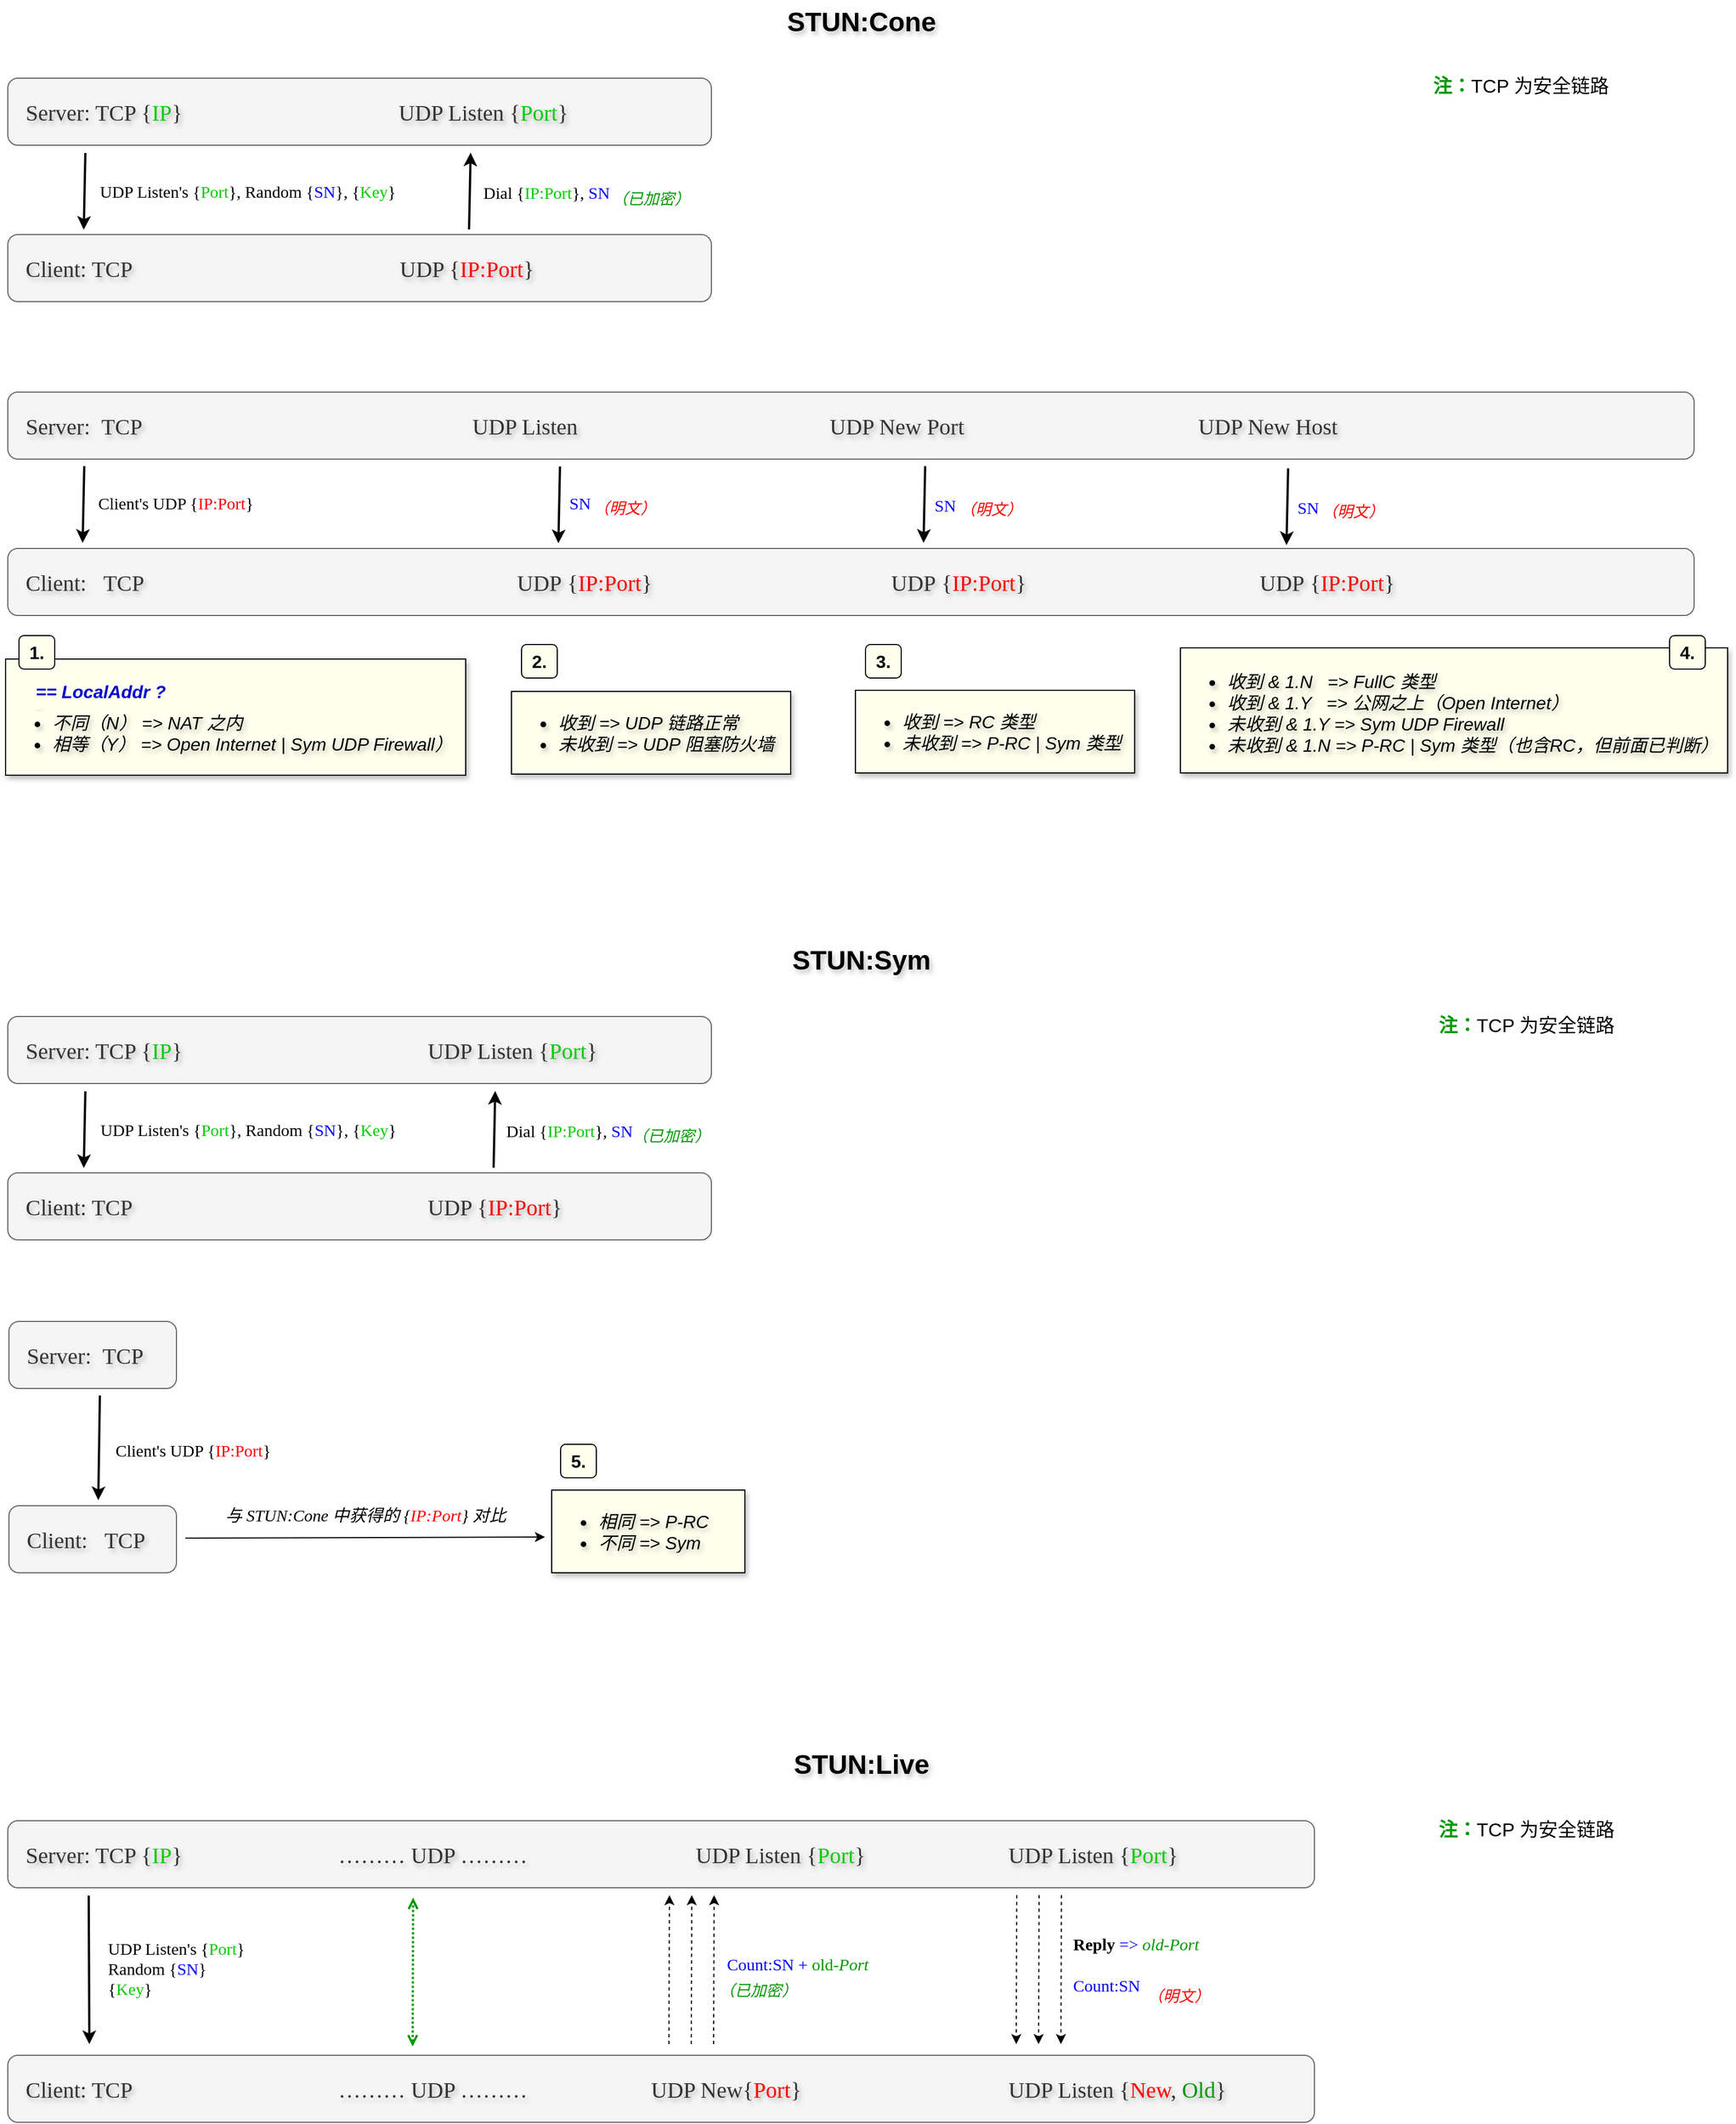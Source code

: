 <mxfile version="24.8.1">
  <diagram name="第 1 页" id="iiv3ZtqF_j4tjwjfygAj">
    <mxGraphModel dx="2102" dy="1099" grid="1" gridSize="10" guides="1" tooltips="1" connect="1" arrows="1" fold="1" page="1" pageScale="1" pageWidth="827" pageHeight="1169" math="0" shadow="0">
      <root>
        <mxCell id="0" />
        <mxCell id="1" parent="0" />
        <mxCell id="p-p-h4AZu70DpV3AuvvQ-1" value="STUN:Cone" style="text;strokeColor=none;fillColor=none;html=1;fontSize=24;fontStyle=1;verticalAlign=middle;align=center;textShadow=1;" parent="1" vertex="1">
          <mxGeometry x="614" width="180" height="40" as="geometry" />
        </mxCell>
        <mxCell id="p-p-h4AZu70DpV3AuvvQ-7" value="" style="endArrow=classic;html=1;rounded=0;entryX=0.138;entryY=-0.008;entryDx=0;entryDy=0;entryPerimeter=0;exitX=0.142;exitY=1.025;exitDx=0;exitDy=0;exitPerimeter=0;strokeWidth=2;labelBorderColor=none;textShadow=1;" parent="1" edge="1">
          <mxGeometry width="50" height="50" relative="1" as="geometry">
            <mxPoint x="9.44" y="137" as="sourcePoint" />
            <mxPoint x="8.0" y="205.68" as="targetPoint" />
          </mxGeometry>
        </mxCell>
        <mxCell id="p-p-h4AZu70DpV3AuvvQ-8" value="UDP Listen&#39;s {&lt;font color=&quot;#00cc00&quot; style=&quot;font-size: 15px;&quot;&gt;Port&lt;/font&gt;}, Random {&lt;font color=&quot;#0000ff&quot; style=&quot;font-size: 15px;&quot;&gt;SN&lt;/font&gt;},&amp;nbsp;&lt;span style=&quot;background-color: initial;&quot;&gt;{&lt;font color=&quot;#00cc00&quot;&gt;Key&lt;/font&gt;}&lt;/span&gt;" style="text;html=1;fontSize=15;fontStyle=0;verticalAlign=middle;align=center;fontColor=#000000;textShadow=0;labelBorderColor=none;whiteSpace=wrap;fontFamily=Comic Sans MS;" parent="1" vertex="1">
          <mxGeometry x="9" y="156" width="292" height="30" as="geometry" />
        </mxCell>
        <mxCell id="p-p-h4AZu70DpV3AuvvQ-9" value="" style="endArrow=classic;html=1;rounded=0;entryX=0.138;entryY=-0.008;entryDx=0;entryDy=0;entryPerimeter=0;exitX=0.142;exitY=1.025;exitDx=0;exitDy=0;exitPerimeter=0;strokeWidth=2;textShadow=1;" parent="1" edge="1">
          <mxGeometry width="50" height="50" relative="1" as="geometry">
            <mxPoint x="353.0" y="205.34" as="sourcePoint" />
            <mxPoint x="354.44" y="136.66" as="targetPoint" />
          </mxGeometry>
        </mxCell>
        <mxCell id="p-p-h4AZu70DpV3AuvvQ-11" value="&lt;span style=&quot;color: rgb(0, 0, 0); font-size: 15px; font-variant-ligatures: normal; font-variant-caps: normal; font-weight: 400; letter-spacing: normal; orphans: 2; text-indent: 0px; text-transform: none; widows: 2; word-spacing: 0px; -webkit-text-stroke-width: 0px; white-space: nowrap; text-decoration-thickness: initial; text-decoration-style: initial; text-decoration-color: initial; float: none; display: inline !important;&quot;&gt;Dial {&lt;/span&gt;&lt;span style=&quot;font-size: 15px; font-variant-ligatures: normal; font-variant-caps: normal; font-weight: 400; letter-spacing: normal; orphans: 2; text-indent: 0px; text-transform: none; widows: 2; word-spacing: 0px; -webkit-text-stroke-width: 0px; white-space: nowrap; text-decoration-thickness: initial; text-decoration-style: initial; text-decoration-color: initial; float: none; display: inline !important;&quot;&gt;&lt;font color=&quot;#00cc00&quot; style=&quot;font-size: 15px;&quot;&gt;IP:Port&lt;/font&gt;&lt;/span&gt;&lt;span style=&quot;color: rgb(0, 0, 0); font-size: 15px; font-variant-ligatures: normal; font-variant-caps: normal; font-weight: 400; letter-spacing: normal; orphans: 2; text-indent: 0px; text-transform: none; widows: 2; word-spacing: 0px; -webkit-text-stroke-width: 0px; white-space: nowrap; text-decoration-thickness: initial; text-decoration-style: initial; text-decoration-color: initial; float: none; display: inline !important;&quot;&gt;}, &lt;/span&gt;&lt;span style=&quot;font-size: 15px; font-variant-ligatures: normal; font-variant-caps: normal; font-weight: 400; letter-spacing: normal; orphans: 2; text-indent: 0px; text-transform: none; widows: 2; word-spacing: 0px; -webkit-text-stroke-width: 0px; white-space: nowrap; text-decoration-thickness: initial; text-decoration-style: initial; text-decoration-color: initial; float: none; display: inline !important;&quot;&gt;&lt;font color=&quot;#0000ff&quot; style=&quot;&quot;&gt;&lt;span&gt;SN&lt;/span&gt;&lt;/font&gt;&lt;/span&gt;" style="text;whiteSpace=wrap;html=1;fontSize=15;align=center;labelBorderColor=none;textShadow=0;labelBackgroundColor=none;fontStyle=0;fontFamily=Comic Sans MS;" parent="1" vertex="1">
          <mxGeometry x="355" y="157" width="135" height="30" as="geometry" />
        </mxCell>
        <mxCell id="p-p-h4AZu70DpV3AuvvQ-15" value="" style="endArrow=classic;html=1;rounded=0;entryX=0.138;entryY=-0.008;entryDx=0;entryDy=0;entryPerimeter=0;exitX=0.142;exitY=1.025;exitDx=0;exitDy=0;exitPerimeter=0;strokeWidth=2;textShadow=0;" parent="1" edge="1">
          <mxGeometry width="50" height="50" relative="1" as="geometry">
            <mxPoint x="8.44" y="417.32" as="sourcePoint" />
            <mxPoint x="7.0" y="486.0" as="targetPoint" />
          </mxGeometry>
        </mxCell>
        <mxCell id="p-p-h4AZu70DpV3AuvvQ-16" value="&lt;span style=&quot;color: rgb(0, 0, 0); font-size: 15px; font-style: normal; font-variant-ligatures: normal; font-variant-caps: normal; font-weight: 400; letter-spacing: normal; orphans: 2; text-indent: 0px; text-transform: none; widows: 2; word-spacing: 0px; -webkit-text-stroke-width: 0px; white-space: nowrap; text-decoration-thickness: initial; text-decoration-style: initial; text-decoration-color: initial; float: none; display: inline !important;&quot;&gt;Client&#39;s UDP {&lt;/span&gt;&lt;span style=&quot;font-size: 15px; font-style: normal; font-variant-ligatures: normal; font-variant-caps: normal; font-weight: 400; letter-spacing: normal; orphans: 2; text-indent: 0px; text-transform: none; widows: 2; word-spacing: 0px; -webkit-text-stroke-width: 0px; white-space: nowrap; text-decoration-thickness: initial; text-decoration-style: initial; text-decoration-color: initial; float: none; display: inline !important;&quot;&gt;&lt;font color=&quot;#ff0000&quot; style=&quot;font-size: 15px;&quot;&gt;IP:Port&lt;/font&gt;&lt;/span&gt;&lt;span style=&quot;color: rgb(0, 0, 0); font-size: 15px; font-style: normal; font-variant-ligatures: normal; font-variant-caps: normal; font-weight: 400; letter-spacing: normal; orphans: 2; text-indent: 0px; text-transform: none; widows: 2; word-spacing: 0px; -webkit-text-stroke-width: 0px; white-space: nowrap; text-decoration-thickness: initial; text-decoration-style: initial; text-decoration-color: initial; float: none; display: inline !important;&quot;&gt;}&lt;/span&gt;" style="text;whiteSpace=wrap;html=1;fontSize=15;align=center;textShadow=0;labelBackgroundColor=none;fontFamily=Comic Sans MS;" parent="1" vertex="1">
          <mxGeometry x="11" y="435" width="159" height="30" as="geometry" />
        </mxCell>
        <mxCell id="p-p-h4AZu70DpV3AuvvQ-17" value="&lt;font style=&quot;font-size: 15px;&quot;&gt;SN&lt;/font&gt;" style="text;html=1;fontSize=15;fontStyle=0;verticalAlign=middle;align=center;fontColor=#0000FF;textShadow=0;fontFamily=Comic Sans MS;" parent="1" vertex="1">
          <mxGeometry x="437" y="435" width="30" height="30" as="geometry" />
        </mxCell>
        <mxCell id="p-p-h4AZu70DpV3AuvvQ-18" value="" style="endArrow=classic;html=1;rounded=0;entryX=0.138;entryY=-0.008;entryDx=0;entryDy=0;entryPerimeter=0;exitX=0.142;exitY=1.025;exitDx=0;exitDy=0;exitPerimeter=0;strokeWidth=2;" parent="1" edge="1">
          <mxGeometry width="50" height="50" relative="1" as="geometry">
            <mxPoint x="434.44" y="417.66" as="sourcePoint" />
            <mxPoint x="433.0" y="486.34" as="targetPoint" />
          </mxGeometry>
        </mxCell>
        <mxCell id="p-p-h4AZu70DpV3AuvvQ-19" value="&lt;span style=&quot;font-size: 20px; text-wrap: nowrap;&quot;&gt;Server: TCP {&lt;font color=&quot;#00cc00&quot;&gt;IP&lt;/font&gt;}&lt;/span&gt;&lt;span style=&quot;font-size: 20px; white-space: pre;&quot;&gt;&#x9;&lt;/span&gt;&lt;span style=&quot;font-size: 20px; white-space: pre;&quot;&gt;&#x9;&lt;span style=&quot;white-space: pre;&quot;&gt;&#x9;&#x9;&#x9;&lt;/span&gt; &lt;/span&gt;&amp;nbsp; &amp;nbsp;&lt;span style=&quot;font-size: 20px; text-wrap: nowrap;&quot;&gt;UDP Listen {&lt;/span&gt;&lt;font style=&quot;font-size: 20px; text-wrap: nowrap;&quot; color=&quot;#00cc00&quot;&gt;Port&lt;/font&gt;&lt;span style=&quot;font-size: 20px; text-wrap: nowrap;&quot;&gt;}&lt;/span&gt;" style="rounded=1;whiteSpace=wrap;html=1;align=left;labelBorderColor=none;textShadow=1;spacingTop=0;spacingLeft=14;labelBackgroundColor=none;fillColor=#f5f5f5;fontColor=#333333;strokeColor=#666666;fontFamily=Georgia;" parent="1" vertex="1">
          <mxGeometry x="-60" y="70" width="630" height="60" as="geometry" />
        </mxCell>
        <mxCell id="p-p-h4AZu70DpV3AuvvQ-20" value="&lt;span style=&quot;font-size: 20px; text-wrap: nowrap;&quot;&gt;Client: TCP&amp;nbsp;&amp;nbsp;&lt;/span&gt;&lt;span style=&quot;font-size: 20px; white-space: pre;&quot;&gt;&#x9;&lt;/span&gt;&lt;span style=&quot;font-size: 20px; white-space: pre;&quot;&gt;&#x9;&lt;span style=&quot;white-space: pre;&quot;&gt;&#x9;&#x9;&#x9;&#x9;&lt;/span&gt; &lt;/span&gt;&lt;span style=&quot;font-size: 20px; text-wrap: nowrap;&quot;&gt;&amp;nbsp; UDP {&lt;/span&gt;&lt;font color=&quot;#ff0000&quot; style=&quot;font-size: 20px; text-wrap: nowrap;&quot;&gt;IP:Port&lt;/font&gt;&lt;span style=&quot;font-size: 20px; text-wrap: nowrap;&quot;&gt;}&lt;/span&gt;" style="rounded=1;whiteSpace=wrap;html=1;align=left;labelBorderColor=none;textShadow=1;spacingTop=0;spacingLeft=14;labelBackgroundColor=none;fillColor=#f5f5f5;fontColor=#333333;strokeColor=#666666;fontFamily=Georgia;" parent="1" vertex="1">
          <mxGeometry x="-60" y="210" width="630" height="60" as="geometry" />
        </mxCell>
        <mxCell id="p-p-h4AZu70DpV3AuvvQ-22" value="&lt;span style=&quot;font-size: 20px; text-wrap: nowrap;&quot;&gt;Server:&amp;nbsp;&amp;nbsp;&lt;/span&gt;&lt;span style=&quot;font-size: 20px; text-wrap: nowrap;&quot;&gt;TCP&amp;nbsp;&lt;span style=&quot;white-space: pre;&quot;&gt;&#x9;&lt;/span&gt;&lt;span style=&quot;white-space: pre;&quot;&gt;&#x9;&lt;/span&gt;&lt;span style=&quot;white-space: pre;&quot;&gt;&#x9;&lt;/span&gt;&lt;span style=&quot;white-space: pre;&quot;&gt;&#x9;&lt;/span&gt;&lt;span style=&quot;white-space: pre;&quot;&gt;&#x9;&lt;/span&gt;&lt;span style=&quot;white-space: pre;&quot;&gt;&#x9;&lt;span style=&quot;white-space: pre;&quot;&gt;&#x9;&lt;span style=&quot;white-space: pre;&quot;&gt;&#x9;&lt;/span&gt;&lt;/span&gt;&lt;/span&gt;&lt;/span&gt;&lt;span style=&quot;font-size: 20px; text-wrap: nowrap;&quot;&gt;UDP Listen&lt;/span&gt;&lt;span style=&quot;font-size: 20px; text-wrap: nowrap;&quot;&gt;&lt;span style=&quot;white-space: pre;&quot;&gt;&#x9;&lt;/span&gt;&lt;span style=&quot;white-space: pre;&quot;&gt;&#x9;&lt;/span&gt;&lt;span style=&quot;white-space: pre;&quot;&gt;&#x9;&lt;/span&gt;&lt;span style=&quot;white-space: pre;&quot;&gt;&#x9;&lt;/span&gt;&lt;span style=&quot;white-space: pre;&quot;&gt;&#x9;&lt;span style=&quot;white-space: pre;&quot;&gt;&#x9;&lt;/span&gt;&lt;/span&gt;UDP New Port&lt;span style=&quot;white-space: pre;&quot;&gt;&#x9;&lt;/span&gt;&lt;span style=&quot;white-space: pre;&quot;&gt;&#x9;&lt;/span&gt;&lt;span style=&quot;white-space: pre;&quot;&gt;&#x9;&lt;/span&gt;&lt;span style=&quot;white-space: pre;&quot;&gt;&#x9;&lt;/span&gt;&lt;span style=&quot;white-space: pre;&quot;&gt;&#x9;&lt;/span&gt;&amp;nbsp; UDP New Host&lt;/span&gt;" style="rounded=1;whiteSpace=wrap;html=1;align=left;labelBorderColor=none;textShadow=1;spacingTop=0;spacingLeft=14;labelBackgroundColor=none;fillColor=#f5f5f5;fontColor=#333333;strokeColor=#666666;fontFamily=Georgia;" parent="1" vertex="1">
          <mxGeometry x="-60" y="351" width="1510" height="60" as="geometry" />
        </mxCell>
        <mxCell id="p-p-h4AZu70DpV3AuvvQ-24" value="&lt;span style=&quot;font-size: 20px; text-wrap: nowrap;&quot;&gt;Client:&amp;nbsp; &amp;nbsp;&lt;/span&gt;&lt;span style=&quot;font-size: 20px; text-wrap: nowrap;&quot;&gt;TCP&lt;/span&gt;&lt;span style=&quot;font-size: 20px; white-space: pre;&quot;&gt;&#x9;&lt;span style=&quot;white-space: pre;&quot;&gt;&#x9;&lt;/span&gt;&lt;span style=&quot;white-space: pre;&quot;&gt;&#x9;&lt;/span&gt;&lt;span style=&quot;white-space: pre;&quot;&gt;&#x9;&lt;/span&gt;&lt;span style=&quot;white-space: pre;&quot;&gt;&#x9;&lt;/span&gt;&lt;span style=&quot;white-space: pre;&quot;&gt;&#x9;&lt;span style=&quot;white-space: pre;&quot;&gt;&#x9;&lt;span style=&quot;white-space: pre;&quot;&gt;&#x9;&lt;/span&gt;&lt;span style=&quot;white-space: pre;&quot;&gt;&#x9;&lt;/span&gt;&lt;/span&gt;&lt;/span&gt;&lt;/span&gt;&lt;span style=&quot;font-size: 20px; text-wrap: nowrap;&quot;&gt;UDP&amp;nbsp;&lt;/span&gt;&lt;span style=&quot;text-wrap: nowrap; font-size: 20px;&quot;&gt;{&lt;/span&gt;&lt;font color=&quot;#ff0000&quot; style=&quot;text-wrap: nowrap; font-size: 20px;&quot;&gt;IP:Port&lt;/font&gt;&lt;span style=&quot;text-wrap: nowrap; font-size: 20px;&quot;&gt;}&lt;/span&gt;&lt;span style=&quot;font-size: 20px; text-wrap: nowrap;&quot;&gt;&lt;span style=&quot;white-space: pre;&quot;&gt;&#x9;&lt;/span&gt;&lt;span style=&quot;white-space: pre;&quot;&gt;&#x9;&lt;/span&gt;&lt;span style=&quot;white-space: pre;&quot;&gt;&#x9;&lt;/span&gt;&lt;span style=&quot;white-space: pre;&quot;&gt;&#x9;&lt;/span&gt;&lt;span style=&quot;white-space: pre;&quot;&gt;&#x9;&lt;/span&gt;&amp;nbsp; &amp;nbsp;UDP&amp;nbsp;&lt;/span&gt;&lt;span style=&quot;text-wrap: nowrap; font-size: 20px;&quot;&gt;{&lt;/span&gt;&lt;font color=&quot;#ff0000&quot; style=&quot;text-wrap: nowrap; font-size: 20px;&quot;&gt;IP:Port&lt;/font&gt;&lt;span style=&quot;text-wrap: nowrap; font-size: 20px;&quot;&gt;}&lt;span style=&quot;white-space: pre;&quot;&gt;&#x9;&lt;/span&gt;&lt;span style=&quot;white-space: pre;&quot;&gt;&#x9;&lt;/span&gt;&lt;span style=&quot;white-space: pre;&quot;&gt;&#x9;&lt;/span&gt;&lt;span style=&quot;white-space: pre;&quot;&gt;&#x9;&lt;/span&gt;&amp;nbsp; &amp;nbsp;&amp;nbsp;&lt;span style=&quot;white-space: pre;&quot;&gt;&#x9;&lt;/span&gt;&amp;nbsp; &amp;nbsp; &amp;nbsp;&lt;/span&gt;&lt;span style=&quot;text-wrap: nowrap; font-size: 20px;&quot;&gt;UDP&amp;nbsp;&lt;/span&gt;&lt;span style=&quot;text-wrap: nowrap; font-size: 20px;&quot;&gt;{&lt;/span&gt;&lt;font color=&quot;#ff0000&quot; style=&quot;text-wrap: nowrap; font-size: 20px;&quot;&gt;IP:Port&lt;/font&gt;&lt;span style=&quot;text-wrap: nowrap; font-size: 20px;&quot;&gt;}&lt;/span&gt;" style="rounded=1;whiteSpace=wrap;html=1;align=left;labelBorderColor=none;textShadow=1;spacingTop=0;spacingLeft=14;labelBackgroundColor=none;fillColor=#f5f5f5;fontColor=#333333;strokeColor=#666666;fontFamily=Georgia;" parent="1" vertex="1">
          <mxGeometry x="-60" y="491" width="1510" height="60" as="geometry" />
        </mxCell>
        <mxCell id="p-p-h4AZu70DpV3AuvvQ-25" value="" style="endArrow=classic;html=1;rounded=0;entryX=0.138;entryY=-0.008;entryDx=0;entryDy=0;entryPerimeter=0;exitX=0.142;exitY=1.025;exitDx=0;exitDy=0;exitPerimeter=0;strokeWidth=2;" parent="1" edge="1">
          <mxGeometry width="50" height="50" relative="1" as="geometry">
            <mxPoint x="761.44" y="417.32" as="sourcePoint" />
            <mxPoint x="760.0" y="486.0" as="targetPoint" />
          </mxGeometry>
        </mxCell>
        <mxCell id="p-p-h4AZu70DpV3AuvvQ-26" value="&lt;font style=&quot;font-size: 15px;&quot;&gt;SN&lt;/font&gt;" style="text;html=1;fontSize=15;fontStyle=0;verticalAlign=middle;align=center;fontColor=#0000FF;textShadow=0;fontFamily=Comic Sans MS;" parent="1" vertex="1">
          <mxGeometry x="764" y="437" width="30" height="30" as="geometry" />
        </mxCell>
        <mxCell id="p-p-h4AZu70DpV3AuvvQ-27" value="" style="endArrow=classic;html=1;rounded=0;entryX=0.138;entryY=-0.008;entryDx=0;entryDy=0;entryPerimeter=0;exitX=0.142;exitY=1.025;exitDx=0;exitDy=0;exitPerimeter=0;strokeWidth=2;" parent="1" edge="1">
          <mxGeometry width="50" height="50" relative="1" as="geometry">
            <mxPoint x="1086.44" y="419.32" as="sourcePoint" />
            <mxPoint x="1085" y="488.0" as="targetPoint" />
          </mxGeometry>
        </mxCell>
        <mxCell id="p-p-h4AZu70DpV3AuvvQ-28" value="&lt;font style=&quot;font-size: 15px;&quot;&gt;SN&lt;/font&gt;" style="text;html=1;fontSize=15;fontStyle=0;verticalAlign=middle;align=center;fontColor=#0000FF;textShadow=0;fontFamily=Comic Sans MS;" parent="1" vertex="1">
          <mxGeometry x="1089" y="439" width="30" height="30" as="geometry" />
        </mxCell>
        <mxCell id="p-p-h4AZu70DpV3AuvvQ-30" value="&lt;ul style=&quot;font-size: 16px;&quot;&gt;&lt;li style=&quot;font-size: 16px;&quot;&gt;&lt;li style=&quot;font-size: 16px;&quot;&gt;&lt;br&gt;&lt;/li&gt;&lt;li style=&quot;font-size: 16px;&quot;&gt;不同（N） =&amp;gt; NAT 之内&lt;/li&gt;&lt;li style=&quot;font-size: 16px;&quot;&gt;相等（Y） =&amp;gt; Open Internet | Sym UDP Firewall）&amp;nbsp;&amp;nbsp;&lt;/li&gt;&lt;/li&gt;&lt;/ul&gt;" style="text;strokeColor=default;fillColor=#FFFFEE;html=1;whiteSpace=wrap;verticalAlign=middle;overflow=hidden;fontSize=16;labelBackgroundColor=none;labelBorderColor=none;textShadow=1;rounded=0;spacingTop=9;fontStyle=2;gradientColor=none;glass=0;shadow=1;" parent="1" vertex="1">
          <mxGeometry x="-62" y="590" width="412" height="104" as="geometry" />
        </mxCell>
        <mxCell id="p-p-h4AZu70DpV3AuvvQ-32" value="&lt;ul style=&quot;font-size: 16px;&quot;&gt;&lt;li style=&quot;font-size: 16px;&quot;&gt;&lt;li style=&quot;font-size: 16px;&quot;&gt;收到 =&amp;gt; UDP 链路正常&lt;/li&gt;&lt;li style=&quot;font-size: 16px;&quot;&gt;未收到 =&amp;gt; UDP 阻塞防火墙&amp;nbsp; &amp;nbsp; &amp;nbsp; &amp;nbsp;&lt;/li&gt;&lt;/li&gt;&lt;/ul&gt;" style="text;strokeColor=default;fillColor=#FFFFEE;html=1;whiteSpace=wrap;verticalAlign=middle;overflow=hidden;fontFamily=Helvetica;fontSize=16;fontColor=default;labelBorderColor=none;labelBackgroundColor=none;fontStyle=2;textShadow=1;strokeWidth=1;shadow=1;" parent="1" vertex="1">
          <mxGeometry x="391" y="619" width="250" height="74" as="geometry" />
        </mxCell>
        <mxCell id="p-p-h4AZu70DpV3AuvvQ-33" value="&lt;ul style=&quot;font-size: 16px;&quot;&gt;&lt;li style=&quot;font-size: 16px;&quot;&gt;收到 =&amp;gt; RC 类型&lt;/li&gt;&lt;li style=&quot;font-size: 16px;&quot;&gt;未收到 =&amp;gt; P-RC | Sym 类型&amp;nbsp; &amp;nbsp; &amp;nbsp; &amp;nbsp;&lt;/li&gt;&lt;/ul&gt;" style="text;html=1;whiteSpace=wrap;verticalAlign=middle;overflow=hidden;fontFamily=Helvetica;fontSize=16;labelBorderColor=none;labelBackgroundColor=none;fontStyle=2;textShadow=1;fillColor=#FFFFEE;gradientColor=none;strokeColor=default;shadow=1;" parent="1" vertex="1">
          <mxGeometry x="699" y="618" width="250" height="74" as="geometry" />
        </mxCell>
        <mxCell id="p-p-h4AZu70DpV3AuvvQ-34" value="&lt;ul style=&quot;font-size: 16px;&quot;&gt;&lt;li style=&quot;font-size: 16px;&quot;&gt;&lt;li style=&quot;font-size: 16px;&quot;&gt;收到 &amp;amp; 1.N&amp;nbsp; &amp;nbsp;=&amp;gt; FullC 类型&lt;/li&gt;&lt;li style=&quot;font-size: 16px;&quot;&gt;收到 &amp;amp; 1.Y&amp;nbsp; &amp;nbsp;=&amp;gt; 公网之上（Open Internet）&lt;/li&gt;&lt;li style=&quot;font-size: 16px;&quot;&gt;未收到 &amp;amp; 1.Y =&amp;gt; Sym UDP Firewall&lt;/li&gt;&lt;li style=&quot;font-size: 16px;&quot;&gt;未收到 &amp;amp; 1.N =&amp;gt; P-RC | Sym 类型（也含RC，但前面已判断）&amp;nbsp; &amp;nbsp;&lt;/li&gt;&lt;/li&gt;&lt;/ul&gt;" style="text;strokeColor=default;fillColor=#FFFFEE;html=1;whiteSpace=wrap;verticalAlign=middle;overflow=hidden;fontFamily=Helvetica;fontSize=16;fontColor=default;labelBorderColor=none;labelBackgroundColor=none;fontStyle=2;textShadow=1;spacingBottom=0;spacingTop=2;shadow=1;" parent="1" vertex="1">
          <mxGeometry x="990" y="580" width="490" height="112" as="geometry" />
        </mxCell>
        <mxCell id="p-p-h4AZu70DpV3AuvvQ-35" value="STUN:Sym" style="text;strokeColor=none;fillColor=none;html=1;fontSize=24;fontStyle=1;verticalAlign=middle;align=center;textShadow=1;" parent="1" vertex="1">
          <mxGeometry x="614" y="840" width="180" height="40" as="geometry" />
        </mxCell>
        <mxCell id="p-p-h4AZu70DpV3AuvvQ-36" value="" style="endArrow=classic;html=1;rounded=0;entryX=0.138;entryY=-0.008;entryDx=0;entryDy=0;entryPerimeter=0;exitX=0.142;exitY=1.025;exitDx=0;exitDy=0;exitPerimeter=0;strokeWidth=2;" parent="1" edge="1">
          <mxGeometry width="50" height="50" relative="1" as="geometry">
            <mxPoint x="9.44" y="977" as="sourcePoint" />
            <mxPoint x="8.0" y="1045.68" as="targetPoint" />
          </mxGeometry>
        </mxCell>
        <mxCell id="p-p-h4AZu70DpV3AuvvQ-38" value="" style="endArrow=classic;html=1;rounded=0;entryX=0.138;entryY=-0.008;entryDx=0;entryDy=0;entryPerimeter=0;exitX=0.142;exitY=1.025;exitDx=0;exitDy=0;exitPerimeter=0;strokeWidth=2;" parent="1" edge="1">
          <mxGeometry width="50" height="50" relative="1" as="geometry">
            <mxPoint x="375.0" y="1045.34" as="sourcePoint" />
            <mxPoint x="376.44" y="976.66" as="targetPoint" />
          </mxGeometry>
        </mxCell>
        <mxCell id="p-p-h4AZu70DpV3AuvvQ-40" value="" style="endArrow=classic;html=1;rounded=0;exitX=0.142;exitY=1.025;exitDx=0;exitDy=0;exitPerimeter=0;strokeWidth=2;" parent="1" edge="1">
          <mxGeometry width="50" height="50" relative="1" as="geometry">
            <mxPoint x="22.44" y="1249.32" as="sourcePoint" />
            <mxPoint x="21" y="1343" as="targetPoint" />
          </mxGeometry>
        </mxCell>
        <mxCell id="p-p-h4AZu70DpV3AuvvQ-41" value="&lt;span style=&quot;color: rgb(0, 0, 0); font-size: 15px; font-style: normal; font-variant-ligatures: normal; font-variant-caps: normal; font-weight: 400; letter-spacing: normal; orphans: 2; text-indent: 0px; text-transform: none; widows: 2; word-spacing: 0px; -webkit-text-stroke-width: 0px; white-space: nowrap; text-decoration-thickness: initial; text-decoration-style: initial; text-decoration-color: initial; float: none; display: inline !important;&quot;&gt;Client&#39;s UDP {&lt;/span&gt;&lt;span style=&quot;font-size: 15px; font-style: normal; font-variant-ligatures: normal; font-variant-caps: normal; font-weight: 400; letter-spacing: normal; orphans: 2; text-indent: 0px; text-transform: none; widows: 2; word-spacing: 0px; -webkit-text-stroke-width: 0px; white-space: nowrap; text-decoration-thickness: initial; text-decoration-style: initial; text-decoration-color: initial; float: none; display: inline !important;&quot;&gt;&lt;font color=&quot;#ff0000&quot; style=&quot;font-size: 15px;&quot;&gt;IP:Port&lt;/font&gt;&lt;/span&gt;&lt;span style=&quot;color: rgb(0, 0, 0); font-size: 15px; font-style: normal; font-variant-ligatures: normal; font-variant-caps: normal; font-weight: 400; letter-spacing: normal; orphans: 2; text-indent: 0px; text-transform: none; widows: 2; word-spacing: 0px; -webkit-text-stroke-width: 0px; white-space: nowrap; text-decoration-thickness: initial; text-decoration-style: initial; text-decoration-color: initial; float: none; display: inline !important;&quot;&gt;}&lt;/span&gt;" style="text;whiteSpace=wrap;html=1;fontSize=15;align=center;textShadow=0;labelBorderColor=none;labelBackgroundColor=none;fontFamily=Comic Sans MS;" parent="1" vertex="1">
          <mxGeometry x="24" y="1283" width="164" height="30" as="geometry" />
        </mxCell>
        <mxCell id="p-p-h4AZu70DpV3AuvvQ-44" value="&lt;span style=&quot;text-wrap: nowrap; font-size: 20px;&quot;&gt;Server: TCP {&lt;font color=&quot;#00cc00&quot;&gt;IP&lt;/font&gt;}&lt;/span&gt;&lt;span style=&quot;font-size: 20px; white-space: pre;&quot;&gt;&#x9;&lt;/span&gt;&lt;span style=&quot;font-size: 20px; white-space: pre;&quot;&gt;&#x9;&lt;span style=&quot;white-space: pre;&quot;&gt;&#x9;&#x9;&#x9;&lt;/span&gt; &lt;/span&gt;&amp;nbsp; &amp;nbsp;&lt;span style=&quot;white-space: pre;&quot;&gt;&#x9;&lt;/span&gt;&lt;span style=&quot;white-space: pre;&quot;&gt;&#x9;&lt;/span&gt;&lt;span style=&quot;text-wrap: nowrap; font-size: 20px;&quot;&gt;UDP Listen {&lt;/span&gt;&lt;font style=&quot;text-wrap: nowrap; font-size: 20px;&quot; color=&quot;#00cc00&quot;&gt;Port&lt;/font&gt;&lt;span style=&quot;text-wrap: nowrap; font-size: 20px;&quot;&gt;}&lt;/span&gt;" style="rounded=1;whiteSpace=wrap;html=1;align=left;labelBorderColor=none;textShadow=1;spacingTop=0;spacingLeft=14;fillColor=#f5f5f5;fontColor=#333333;strokeColor=#666666;fontFamily=Georgia;" parent="1" vertex="1">
          <mxGeometry x="-60" y="910" width="630" height="60" as="geometry" />
        </mxCell>
        <mxCell id="p-p-h4AZu70DpV3AuvvQ-45" value="&lt;span style=&quot;font-size: 20px; text-wrap: nowrap;&quot;&gt;Client: TCP&amp;nbsp;&amp;nbsp;&lt;/span&gt;&lt;span style=&quot;font-size: 20px; white-space: pre;&quot;&gt;&#x9;&lt;/span&gt;&lt;span style=&quot;font-size: 20px; white-space: pre;&quot;&gt;&#x9;&lt;span style=&quot;white-space: pre;&quot;&gt;&#x9;&#x9;&#x9;&#x9;&lt;/span&gt; &lt;/span&gt;&lt;span style=&quot;font-size: 20px; text-wrap: nowrap;&quot;&gt;&amp;nbsp; &lt;span style=&quot;white-space: pre;&quot;&gt;&#x9;&lt;/span&gt;UDP {&lt;/span&gt;&lt;font color=&quot;#ff0000&quot; style=&quot;font-size: 20px; text-wrap: nowrap;&quot;&gt;IP:Port&lt;/font&gt;&lt;span style=&quot;font-size: 20px; text-wrap: nowrap;&quot;&gt;}&lt;/span&gt;" style="rounded=1;whiteSpace=wrap;html=1;align=left;labelBorderColor=none;textShadow=1;spacingTop=0;spacingLeft=14;fillColor=#f5f5f5;fontColor=#333333;strokeColor=#666666;fontFamily=Georgia;" parent="1" vertex="1">
          <mxGeometry x="-60" y="1050" width="630" height="60" as="geometry" />
        </mxCell>
        <mxCell id="p-p-h4AZu70DpV3AuvvQ-46" value="&lt;span style=&quot;font-size: 20px; text-wrap: nowrap;&quot;&gt;Server:&amp;nbsp;&amp;nbsp;&lt;/span&gt;&lt;span style=&quot;font-size: 20px; text-wrap: nowrap;&quot;&gt;TCP&amp;nbsp;&lt;/span&gt;" style="rounded=1;whiteSpace=wrap;html=1;align=left;labelBorderColor=none;textShadow=1;spacingTop=0;spacingLeft=14;fillColor=#f5f5f5;fontColor=#333333;strokeColor=#666666;fontFamily=Georgia;" parent="1" vertex="1">
          <mxGeometry x="-59" y="1183" width="150" height="60" as="geometry" />
        </mxCell>
        <mxCell id="p-p-h4AZu70DpV3AuvvQ-47" value="&lt;span style=&quot;font-size: 20px; text-wrap: nowrap;&quot;&gt;Client:&amp;nbsp; &amp;nbsp;&lt;/span&gt;&lt;span style=&quot;font-size: 20px; text-wrap: nowrap;&quot;&gt;TCP&lt;/span&gt;" style="rounded=1;whiteSpace=wrap;html=1;align=left;labelBorderColor=none;textShadow=1;spacingTop=0;spacingLeft=14;fillColor=#f5f5f5;fontColor=#333333;strokeColor=#666666;fontFamily=Georgia;" parent="1" vertex="1">
          <mxGeometry x="-59" y="1348" width="150" height="60" as="geometry" />
        </mxCell>
        <mxCell id="p-p-h4AZu70DpV3AuvvQ-52" value="&lt;ul style=&quot;font-size: 16px;&quot;&gt;&lt;li style=&quot;font-size: 16px;&quot;&gt;相同 =&amp;gt; P-RC&lt;br style=&quot;font-size: 16px;&quot;&gt;&lt;/li&gt;&lt;li style=&quot;font-size: 16px;&quot;&gt;不同 =&amp;gt; Sym&amp;nbsp; &amp;nbsp; &amp;nbsp; &amp;nbsp;&lt;/li&gt;&lt;/ul&gt;" style="text;strokeColor=default;fillColor=#FFFFEE;html=1;whiteSpace=wrap;verticalAlign=middle;overflow=hidden;fontSize=16;labelBackgroundColor=none;labelBorderColor=none;textShadow=1;rounded=0;spacingTop=0;fontStyle=2;shadow=1;" parent="1" vertex="1">
          <mxGeometry x="427" y="1334" width="173" height="74" as="geometry" />
        </mxCell>
        <mxCell id="p-p-h4AZu70DpV3AuvvQ-56" value="与 STUN:Cone 中获得的 {&lt;font style=&quot;font-size: 15px;&quot; color=&quot;#ff0000&quot;&gt;IP:Port&lt;/font&gt;} 对比" style="text;strokeColor=none;fillColor=none;html=1;fontSize=15;fontStyle=2;verticalAlign=middle;align=center;textShadow=0;fontFamily=Verdana;" parent="1" vertex="1">
          <mxGeometry x="110" y="1336" width="300" height="40" as="geometry" />
        </mxCell>
        <mxCell id="p-p-h4AZu70DpV3AuvvQ-57" value="" style="endArrow=classic;html=1;rounded=0;" parent="1" edge="1">
          <mxGeometry width="50" height="50" relative="1" as="geometry">
            <mxPoint x="99" y="1377" as="sourcePoint" />
            <mxPoint x="421" y="1376" as="targetPoint" />
          </mxGeometry>
        </mxCell>
        <mxCell id="s50DaolHxvZP-Ag0vOTy-2" value="&lt;span style=&quot;color: rgb(0, 0, 0); font-size: 15px; font-variant-ligatures: normal; font-variant-caps: normal; font-weight: 400; letter-spacing: normal; orphans: 2; text-indent: 0px; text-transform: none; widows: 2; word-spacing: 0px; -webkit-text-stroke-width: 0px; white-space: nowrap; text-decoration-thickness: initial; text-decoration-style: initial; text-decoration-color: initial; float: none; display: inline !important;&quot;&gt;Dial {&lt;/span&gt;&lt;span style=&quot;font-size: 15px; font-variant-ligatures: normal; font-variant-caps: normal; font-weight: 400; letter-spacing: normal; orphans: 2; text-indent: 0px; text-transform: none; widows: 2; word-spacing: 0px; -webkit-text-stroke-width: 0px; white-space: nowrap; text-decoration-thickness: initial; text-decoration-style: initial; text-decoration-color: initial; float: none; display: inline !important;&quot;&gt;&lt;font color=&quot;#00cc00&quot; style=&quot;font-size: 15px;&quot;&gt;IP:Port&lt;/font&gt;&lt;/span&gt;&lt;span style=&quot;color: rgb(0, 0, 0); font-size: 15px; font-variant-ligatures: normal; font-variant-caps: normal; font-weight: 400; letter-spacing: normal; orphans: 2; text-indent: 0px; text-transform: none; widows: 2; word-spacing: 0px; -webkit-text-stroke-width: 0px; white-space: nowrap; text-decoration-thickness: initial; text-decoration-style: initial; text-decoration-color: initial; float: none; display: inline !important;&quot;&gt;}, &lt;/span&gt;&lt;span style=&quot;font-size: 15px; font-variant-ligatures: normal; font-variant-caps: normal; font-weight: 400; letter-spacing: normal; orphans: 2; text-indent: 0px; text-transform: none; widows: 2; word-spacing: 0px; -webkit-text-stroke-width: 0px; white-space: nowrap; text-decoration-thickness: initial; text-decoration-style: initial; text-decoration-color: initial; float: none; display: inline !important;&quot;&gt;&lt;span style=&quot;&quot;&gt;&lt;font color=&quot;#0000ff&quot;&gt;SN&lt;/font&gt;&lt;/span&gt;&lt;/span&gt;" style="text;whiteSpace=wrap;html=1;fontSize=15;align=center;labelBorderColor=none;textShadow=0;labelBackgroundColor=none;fontStyle=0;fontFamily=Comic Sans MS;" parent="1" vertex="1">
          <mxGeometry x="376" y="997" width="134" height="30" as="geometry" />
        </mxCell>
        <mxCell id="rpdCVBlcd7Zm47px1E03-2" value="1." style="text;html=1;align=center;verticalAlign=middle;whiteSpace=wrap;rounded=1;fontSize=16;fontStyle=1;strokeColor=default;fillColor=#FFFFEE;shadow=0;" parent="1" vertex="1">
          <mxGeometry x="-50" y="569" width="32" height="30" as="geometry" />
        </mxCell>
        <mxCell id="rpdCVBlcd7Zm47px1E03-3" value="2." style="text;html=1;align=center;verticalAlign=middle;whiteSpace=wrap;rounded=1;fontSize=16;fontStyle=1;strokeColor=default;fillColor=#FFFFEE;shadow=0;" parent="1" vertex="1">
          <mxGeometry x="400" y="577" width="32" height="30" as="geometry" />
        </mxCell>
        <mxCell id="rpdCVBlcd7Zm47px1E03-4" value="3." style="text;html=1;align=center;verticalAlign=middle;whiteSpace=wrap;rounded=1;fontSize=16;fontStyle=1;strokeColor=default;fillColor=#FFFFEE;shadow=0;" parent="1" vertex="1">
          <mxGeometry x="708" y="577" width="32" height="30" as="geometry" />
        </mxCell>
        <mxCell id="rpdCVBlcd7Zm47px1E03-5" value="4." style="text;html=1;align=center;verticalAlign=middle;whiteSpace=wrap;rounded=1;fontSize=16;fontStyle=1;strokeColor=default;fillColor=#FFFFEE;shadow=0;" parent="1" vertex="1">
          <mxGeometry x="1428" y="569" width="32" height="30" as="geometry" />
        </mxCell>
        <mxCell id="rpdCVBlcd7Zm47px1E03-6" value="5." style="text;html=1;align=center;verticalAlign=middle;whiteSpace=wrap;rounded=1;fontSize=16;fontStyle=1;strokeColor=default;fillColor=#FFFFEE;shadow=0;" parent="1" vertex="1">
          <mxGeometry x="435" y="1293" width="32" height="30" as="geometry" />
        </mxCell>
        <mxCell id="rpdCVBlcd7Zm47px1E03-7" value="== LocalAddr ?" style="text;html=1;align=left;verticalAlign=middle;whiteSpace=wrap;rounded=0;fontSize=16;fillColor=#FFFFEE;fontStyle=3;spacing=0;spacingLeft=5;fontColor=#0000CC;" parent="1" vertex="1">
          <mxGeometry x="-40" y="602" width="133" height="33" as="geometry" />
        </mxCell>
        <mxCell id="HFfON2TJSfJMkOemobaK-1" value="&lt;i style=&quot;font-size: 14px; text-wrap: nowrap;&quot;&gt;（已加密）&lt;/i&gt;" style="text;html=1;align=center;verticalAlign=middle;whiteSpace=wrap;rounded=0;fontSize=14;fontColor=#009900;textShadow=0;" parent="1" vertex="1">
          <mxGeometry x="479" y="163" width="74" height="30" as="geometry" />
        </mxCell>
        <mxCell id="HFfON2TJSfJMkOemobaK-2" value="&lt;i style=&quot;font-size: 14px; text-wrap: nowrap;&quot;&gt;（已加密）&lt;/i&gt;" style="text;html=1;align=center;verticalAlign=middle;whiteSpace=wrap;rounded=0;fontSize=14;fontColor=#009900;textShadow=0;fontFamily=Comic Sans MS;" parent="1" vertex="1">
          <mxGeometry x="495" y="1003" width="78" height="30" as="geometry" />
        </mxCell>
        <mxCell id="HFfON2TJSfJMkOemobaK-3" value="&lt;i style=&quot;font-size: 14px; text-wrap: nowrap;&quot;&gt;（明文&lt;/i&gt;&lt;i style=&quot;background-color: initial; text-wrap: nowrap;&quot;&gt;）&lt;/i&gt;" style="text;html=1;align=center;verticalAlign=middle;whiteSpace=wrap;rounded=0;fontSize=14;fontColor=#FF0000;fontFamily=Comic Sans MS;" parent="1" vertex="1">
          <mxGeometry x="465" y="441" width="55" height="30" as="geometry" />
        </mxCell>
        <mxCell id="HFfON2TJSfJMkOemobaK-5" value="&lt;i style=&quot;font-size: 14px; text-wrap: nowrap;&quot;&gt;（明文&lt;/i&gt;&lt;i style=&quot;background-color: initial; text-wrap: nowrap;&quot;&gt;）&lt;/i&gt;" style="text;html=1;align=center;verticalAlign=middle;whiteSpace=wrap;rounded=0;fontSize=14;fontColor=#FF0000;fontFamily=Comic Sans MS;" parent="1" vertex="1">
          <mxGeometry x="791" y="442" width="59" height="30" as="geometry" />
        </mxCell>
        <mxCell id="HFfON2TJSfJMkOemobaK-6" value="&lt;i style=&quot;font-size: 14px; text-wrap: nowrap;&quot;&gt;（明文&lt;/i&gt;&lt;i style=&quot;background-color: initial; text-wrap: nowrap;&quot;&gt;）&lt;/i&gt;" style="text;html=1;align=center;verticalAlign=middle;whiteSpace=wrap;rounded=0;fontSize=14;fontColor=#FF0000;fontFamily=Comic Sans MS;" parent="1" vertex="1">
          <mxGeometry x="1119" y="444" width="51" height="30" as="geometry" />
        </mxCell>
        <mxCell id="HFfON2TJSfJMkOemobaK-12" value="&lt;b style=&quot;font-size: 17px;&quot;&gt;&lt;font color=&quot;#009900&quot; style=&quot;font-size: 17px;&quot;&gt;注：&lt;/font&gt;&lt;/b&gt;TCP 为安全链路" style="text;html=1;align=center;verticalAlign=middle;whiteSpace=wrap;rounded=0;fontSize=17;fontStyle=0" parent="1" vertex="1">
          <mxGeometry x="1200" y="904" width="200" height="30" as="geometry" />
        </mxCell>
        <mxCell id="HFfON2TJSfJMkOemobaK-13" value="&lt;b style=&quot;font-size: 17px;&quot;&gt;&lt;font color=&quot;#009900&quot; style=&quot;font-size: 17px;&quot;&gt;注：&lt;/font&gt;&lt;/b&gt;TCP 为安全链路" style="text;html=1;align=center;verticalAlign=middle;whiteSpace=wrap;rounded=0;fontSize=17;fontStyle=0" parent="1" vertex="1">
          <mxGeometry x="1200" y="63" width="190" height="30" as="geometry" />
        </mxCell>
        <mxCell id="HFfON2TJSfJMkOemobaK-32" value="STUN:Live" style="text;strokeColor=none;fillColor=none;html=1;fontSize=24;fontStyle=1;verticalAlign=middle;align=center;textShadow=1;" parent="1" vertex="1">
          <mxGeometry x="614" y="1560" width="180" height="40" as="geometry" />
        </mxCell>
        <mxCell id="HFfON2TJSfJMkOemobaK-33" value="" style="endArrow=classic;html=1;rounded=0;exitX=0.142;exitY=1.025;exitDx=0;exitDy=0;exitPerimeter=0;strokeWidth=2;" parent="1" edge="1">
          <mxGeometry width="50" height="50" relative="1" as="geometry">
            <mxPoint x="12.44" y="1697" as="sourcePoint" />
            <mxPoint x="13" y="1830" as="targetPoint" />
          </mxGeometry>
        </mxCell>
        <mxCell id="HFfON2TJSfJMkOemobaK-34" value="" style="endArrow=classic;html=1;rounded=0;entryX=0.138;entryY=-0.008;entryDx=0;entryDy=0;entryPerimeter=0;strokeWidth=1;dashed=1;" parent="1" edge="1">
          <mxGeometry width="50" height="50" relative="1" as="geometry">
            <mxPoint x="532" y="1830" as="sourcePoint" />
            <mxPoint x="532.44" y="1696.66" as="targetPoint" />
          </mxGeometry>
        </mxCell>
        <mxCell id="HFfON2TJSfJMkOemobaK-38" value="&lt;span style=&quot;font-size: 20px; text-wrap: nowrap;&quot;&gt;Server: TCP {&lt;font color=&quot;#00cc00&quot;&gt;IP&lt;/font&gt;}&lt;/span&gt;&lt;span style=&quot;font-size: 20px; white-space: pre;&quot;&gt;&#x9;&lt;/span&gt;&lt;span style=&quot;font-size: 20px; white-space: pre;&quot;&gt;&#x9;&lt;span style=&quot;white-space: pre;&quot;&gt;&#x9;&lt;span style=&quot;white-space: pre;&quot;&gt;&#x9;&lt;/span&gt;&lt;/span&gt;……… UDP ………&lt;span style=&quot;white-space: pre;&quot;&gt;&#x9;&lt;span style=&quot;white-space: pre;&quot;&gt;&lt;span style=&quot;white-space: pre;&quot;&gt;&#x9;&lt;span style=&quot;white-space: pre;&quot;&gt;&#x9;&lt;/span&gt;&lt;span style=&quot;white-space: pre;&quot;&gt;&#x9;&lt;/span&gt;&lt;/span&gt;&lt;/span&gt;&lt;/span&gt;&lt;/span&gt;&lt;span style=&quot;font-size: 20px; text-wrap: nowrap;&quot;&gt;UDP Listen {&lt;/span&gt;&lt;font style=&quot;font-size: 20px; text-wrap: nowrap;&quot; color=&quot;#00cc00&quot;&gt;Port&lt;/font&gt;&lt;span style=&quot;font-size: 20px; text-wrap: nowrap;&quot;&gt;}&lt;span style=&quot;white-space: pre;&quot;&gt;&#x9;&lt;/span&gt;&lt;span style=&quot;white-space: pre;&quot;&gt;&#x9;&lt;/span&gt;&lt;span style=&quot;white-space: pre;&quot;&gt;&#x9;&lt;span style=&quot;white-space: pre;&quot;&gt;&#x9;&lt;/span&gt;&lt;/span&gt;UDP Listen {&lt;font color=&quot;#00cc00&quot;&gt;Port&lt;/font&gt;}&lt;/span&gt;" style="rounded=1;whiteSpace=wrap;html=1;align=left;labelBorderColor=none;textShadow=1;spacingTop=0;spacingLeft=14;fillColor=#f5f5f5;fontColor=#333333;strokeColor=#666666;fontFamily=Georgia;" parent="1" vertex="1">
          <mxGeometry x="-60" y="1630" width="1170" height="60" as="geometry" />
        </mxCell>
        <mxCell id="HFfON2TJSfJMkOemobaK-39" value="&lt;span style=&quot;font-size: 20px; text-wrap: nowrap;&quot;&gt;Client: TCP&amp;nbsp;&amp;nbsp;&lt;/span&gt;&lt;span style=&quot;font-size: 20px; white-space: pre;&quot;&gt;&#x9;&lt;/span&gt;&lt;span style=&quot;font-size: 20px; white-space: pre;&quot;&gt;&#x9;&lt;span style=&quot;white-space: pre;&quot;&gt;&#x9;&#x9;&lt;span style=&quot;white-space: pre;&quot;&gt;&#x9;&lt;/span&gt;&lt;/span&gt;………&lt;/span&gt;&lt;font style=&quot;font-size: 20px;&quot;&gt;&amp;nbsp;&lt;/font&gt;&lt;span style=&quot;font-size: 20px; text-wrap: nowrap;&quot;&gt;UDP ………&lt;/span&gt;&lt;span style=&quot;font-size: 20px; white-space: pre;&quot;&gt; &lt;span style=&quot;white-space: pre;&quot;&gt;&#x9;&lt;span style=&quot;white-space: pre;&quot;&gt;&#x9;&lt;/span&gt;&lt;span style=&quot;white-space: pre;&quot;&gt;&#x9;&lt;/span&gt;&lt;/span&gt;&lt;/span&gt;&lt;span style=&quot;font-size: 20px; text-wrap: nowrap;&quot;&gt;UDP New{&lt;/span&gt;&lt;font color=&quot;#ff0000&quot; style=&quot;font-size: 20px; text-wrap: nowrap;&quot;&gt;Port&lt;/font&gt;&lt;span style=&quot;font-size: 20px; text-wrap: nowrap;&quot;&gt;}&amp;nbsp;&lt;span style=&quot;white-space: pre;&quot;&gt;&#x9;&lt;/span&gt;&lt;span style=&quot;white-space: pre;&quot;&gt;&#x9;&lt;/span&gt;&lt;span style=&quot;white-space: pre;&quot;&gt;&#x9;&lt;/span&gt;&lt;span style=&quot;white-space: pre;&quot;&gt;&#x9;&lt;span style=&quot;white-space: pre;&quot;&gt;&#x9;&lt;/span&gt;&lt;/span&gt;UDP Listen {&lt;font color=&quot;#ff0000&quot;&gt;New&lt;/font&gt;, &lt;font color=&quot;#009900&quot;&gt;Old&lt;/font&gt;}&amp;nbsp;&lt;/span&gt;" style="rounded=1;whiteSpace=wrap;html=1;align=left;labelBorderColor=none;textShadow=1;spacingTop=0;spacingLeft=14;fillColor=#f5f5f5;fontColor=#333333;strokeColor=#666666;fontFamily=Georgia;" parent="1" vertex="1">
          <mxGeometry x="-60" y="1840" width="1170" height="60" as="geometry" />
        </mxCell>
        <mxCell id="HFfON2TJSfJMkOemobaK-45" value="UDP Listen&#39;s {&lt;font color=&quot;#00cc00&quot; style=&quot;font-size: 15px;&quot;&gt;Port&lt;/font&gt;}&lt;div style=&quot;text-align: left;&quot;&gt;Random {&lt;font color=&quot;#0000ff&quot; style=&quot;font-size: 15px;&quot;&gt;SN&lt;/font&gt;}&lt;/div&gt;&lt;div style=&quot;text-align: left;&quot;&gt;{&lt;span style=&quot;background-color: initial;&quot;&gt;&lt;font color=&quot;#00cc00&quot;&gt;Key&lt;/font&gt;}&lt;/span&gt;&lt;/div&gt;" style="text;html=1;fontSize=15;fontStyle=0;verticalAlign=middle;align=center;fontColor=#000000;textShadow=0;labelBorderColor=none;whiteSpace=wrap;fontFamily=Comic Sans MS;" parent="1" vertex="1">
          <mxGeometry x="13" y="1726" width="156" height="71" as="geometry" />
        </mxCell>
        <mxCell id="HFfON2TJSfJMkOemobaK-46" value="&lt;div&gt;&lt;span style=&quot;background-color: initial; text-wrap-mode: nowrap;&quot;&gt;&lt;font color=&quot;#0000ff&quot;&gt;Count:SN + &lt;/font&gt;&lt;font color=&quot;#009900&quot;&gt;old-&lt;/font&gt;&lt;/span&gt;&lt;font style=&quot;background-color: initial; text-wrap-mode: nowrap;&quot; color=&quot;#009900&quot;&gt;&lt;i&gt;Port&lt;/i&gt;&lt;/font&gt;&lt;/div&gt;" style="text;whiteSpace=wrap;html=1;fontSize=15;align=left;labelBorderColor=none;textShadow=0;labelBackgroundColor=none;fontStyle=0;fontFamily=Comic Sans MS;spacingBottom=0;" parent="1" vertex="1">
          <mxGeometry x="582" y="1742.75" width="168" height="34.25" as="geometry" />
        </mxCell>
        <mxCell id="HFfON2TJSfJMkOemobaK-49" value="&lt;b style=&quot;font-size: 17px;&quot;&gt;&lt;font color=&quot;#009900&quot; style=&quot;font-size: 17px;&quot;&gt;注：&lt;/font&gt;&lt;/b&gt;TCP 为安全链路" style="text;html=1;align=center;verticalAlign=middle;whiteSpace=wrap;rounded=0;fontSize=17;fontStyle=0" parent="1" vertex="1">
          <mxGeometry x="1200" y="1624" width="200" height="30" as="geometry" />
        </mxCell>
        <mxCell id="HFfON2TJSfJMkOemobaK-51" value="" style="endArrow=classic;html=1;rounded=0;entryX=0.138;entryY=-0.008;entryDx=0;entryDy=0;entryPerimeter=0;strokeWidth=1;dashed=1;" parent="1" edge="1">
          <mxGeometry width="50" height="50" relative="1" as="geometry">
            <mxPoint x="552" y="1830" as="sourcePoint" />
            <mxPoint x="552.44" y="1696.66" as="targetPoint" />
          </mxGeometry>
        </mxCell>
        <mxCell id="HFfON2TJSfJMkOemobaK-52" value="" style="endArrow=classic;html=1;rounded=0;entryX=0.138;entryY=-0.008;entryDx=0;entryDy=0;entryPerimeter=0;strokeWidth=1;dashed=1;" parent="1" edge="1">
          <mxGeometry width="50" height="50" relative="1" as="geometry">
            <mxPoint x="572" y="1830" as="sourcePoint" />
            <mxPoint x="572.44" y="1696.66" as="targetPoint" />
          </mxGeometry>
        </mxCell>
        <mxCell id="HFfON2TJSfJMkOemobaK-53" value="" style="endArrow=classic;html=1;rounded=0;entryX=0.138;entryY=-0.008;entryDx=0;entryDy=0;entryPerimeter=0;strokeWidth=1;dashed=1;" parent="1" edge="1">
          <mxGeometry width="50" height="50" relative="1" as="geometry">
            <mxPoint x="843.44" y="1696.66" as="sourcePoint" />
            <mxPoint x="843" y="1830" as="targetPoint" />
          </mxGeometry>
        </mxCell>
        <mxCell id="HFfON2TJSfJMkOemobaK-54" value="" style="endArrow=classic;html=1;rounded=0;entryX=0.138;entryY=-0.008;entryDx=0;entryDy=0;entryPerimeter=0;strokeWidth=1;dashed=1;" parent="1" edge="1">
          <mxGeometry width="50" height="50" relative="1" as="geometry">
            <mxPoint x="863.44" y="1696.66" as="sourcePoint" />
            <mxPoint x="863" y="1830" as="targetPoint" />
          </mxGeometry>
        </mxCell>
        <mxCell id="HFfON2TJSfJMkOemobaK-55" value="" style="endArrow=classic;html=1;rounded=0;entryX=0.138;entryY=-0.008;entryDx=0;entryDy=0;entryPerimeter=0;strokeWidth=1;dashed=1;" parent="1" edge="1">
          <mxGeometry width="50" height="50" relative="1" as="geometry">
            <mxPoint x="883.44" y="1696.66" as="sourcePoint" />
            <mxPoint x="883" y="1830" as="targetPoint" />
          </mxGeometry>
        </mxCell>
        <mxCell id="HFfON2TJSfJMkOemobaK-56" value="&lt;div&gt;&lt;span style=&quot;text-wrap: nowrap;&quot;&gt;&lt;b&gt;Reply&lt;/b&gt;&lt;font color=&quot;#0000ff&quot;&gt;&amp;nbsp;=&amp;gt;&amp;nbsp;&lt;/font&gt;&lt;i style=&quot;&quot;&gt;&lt;font color=&quot;#009900&quot;&gt;old-Port&lt;/font&gt;&lt;/i&gt;&lt;/span&gt;&lt;/div&gt;&lt;div&gt;&lt;span style=&quot;color: rgb(0, 0, 255); text-wrap-mode: nowrap; background-color: initial;&quot;&gt;&lt;font style=&quot;font-size: 14px;&quot;&gt;&amp;nbsp;&lt;/font&gt;&lt;/span&gt;&lt;/div&gt;&lt;div&gt;&lt;span style=&quot;color: rgb(0, 0, 255); text-wrap-mode: nowrap; background-color: initial;&quot;&gt;Count:SN&lt;/span&gt;&lt;/div&gt;" style="text;whiteSpace=wrap;html=1;fontSize=15;align=left;labelBorderColor=none;textShadow=0;labelBackgroundColor=none;fontStyle=0;fontFamily=Comic Sans MS;" parent="1" vertex="1">
          <mxGeometry x="892" y="1724.75" width="161" height="75.25" as="geometry" />
        </mxCell>
        <mxCell id="8_39TlMeP1Y8HxdWjAfV-1" value="UDP Listen&#39;s {&lt;font color=&quot;#00cc00&quot; style=&quot;font-size: 15px;&quot;&gt;Port&lt;/font&gt;}, Random {&lt;font color=&quot;#0000ff&quot; style=&quot;font-size: 15px;&quot;&gt;SN&lt;/font&gt;},&amp;nbsp;&lt;span style=&quot;background-color: initial;&quot;&gt;{&lt;font color=&quot;#00cc00&quot;&gt;Key&lt;/font&gt;}&lt;/span&gt;" style="text;html=1;fontSize=15;fontStyle=0;verticalAlign=middle;align=center;fontColor=#000000;textShadow=0;labelBorderColor=none;whiteSpace=wrap;fontFamily=Comic Sans MS;" parent="1" vertex="1">
          <mxGeometry x="9" y="996" width="293" height="30" as="geometry" />
        </mxCell>
        <mxCell id="NynEl7I9qMtlJGLrZgn9-2" value="" style="endArrow=open;html=1;rounded=0;entryX=0.138;entryY=-0.008;entryDx=0;entryDy=0;entryPerimeter=0;strokeWidth=2;dashed=1;endFill=0;startArrow=open;startFill=0;dashPattern=1 1;strokeColor=#009900;" parent="1" edge="1">
          <mxGeometry width="50" height="50" relative="1" as="geometry">
            <mxPoint x="302.5" y="1832.17" as="sourcePoint" />
            <mxPoint x="302.94" y="1698.83" as="targetPoint" />
          </mxGeometry>
        </mxCell>
        <mxCell id="Rg1zUbx96-ySRtC6Xp37-1" value="&lt;i style=&quot;font-size: 14px; text-wrap: nowrap;&quot;&gt;（已加密）&lt;/i&gt;" style="text;html=1;align=center;verticalAlign=middle;whiteSpace=wrap;rounded=0;fontSize=14;fontColor=#009900;textShadow=0;fontFamily=Comic Sans MS;" vertex="1" parent="1">
          <mxGeometry x="573" y="1768" width="78" height="30" as="geometry" />
        </mxCell>
        <mxCell id="Rg1zUbx96-ySRtC6Xp37-2" value="&lt;i style=&quot;font-size: 14px; text-wrap: nowrap;&quot;&gt;（明文）&lt;/i&gt;" style="text;html=1;align=center;verticalAlign=middle;whiteSpace=wrap;rounded=0;fontSize=14;fontColor=#FF0000;textShadow=0;fontFamily=Comic Sans MS;" vertex="1" parent="1">
          <mxGeometry x="956" y="1773" width="65" height="30" as="geometry" />
        </mxCell>
      </root>
    </mxGraphModel>
  </diagram>
</mxfile>
